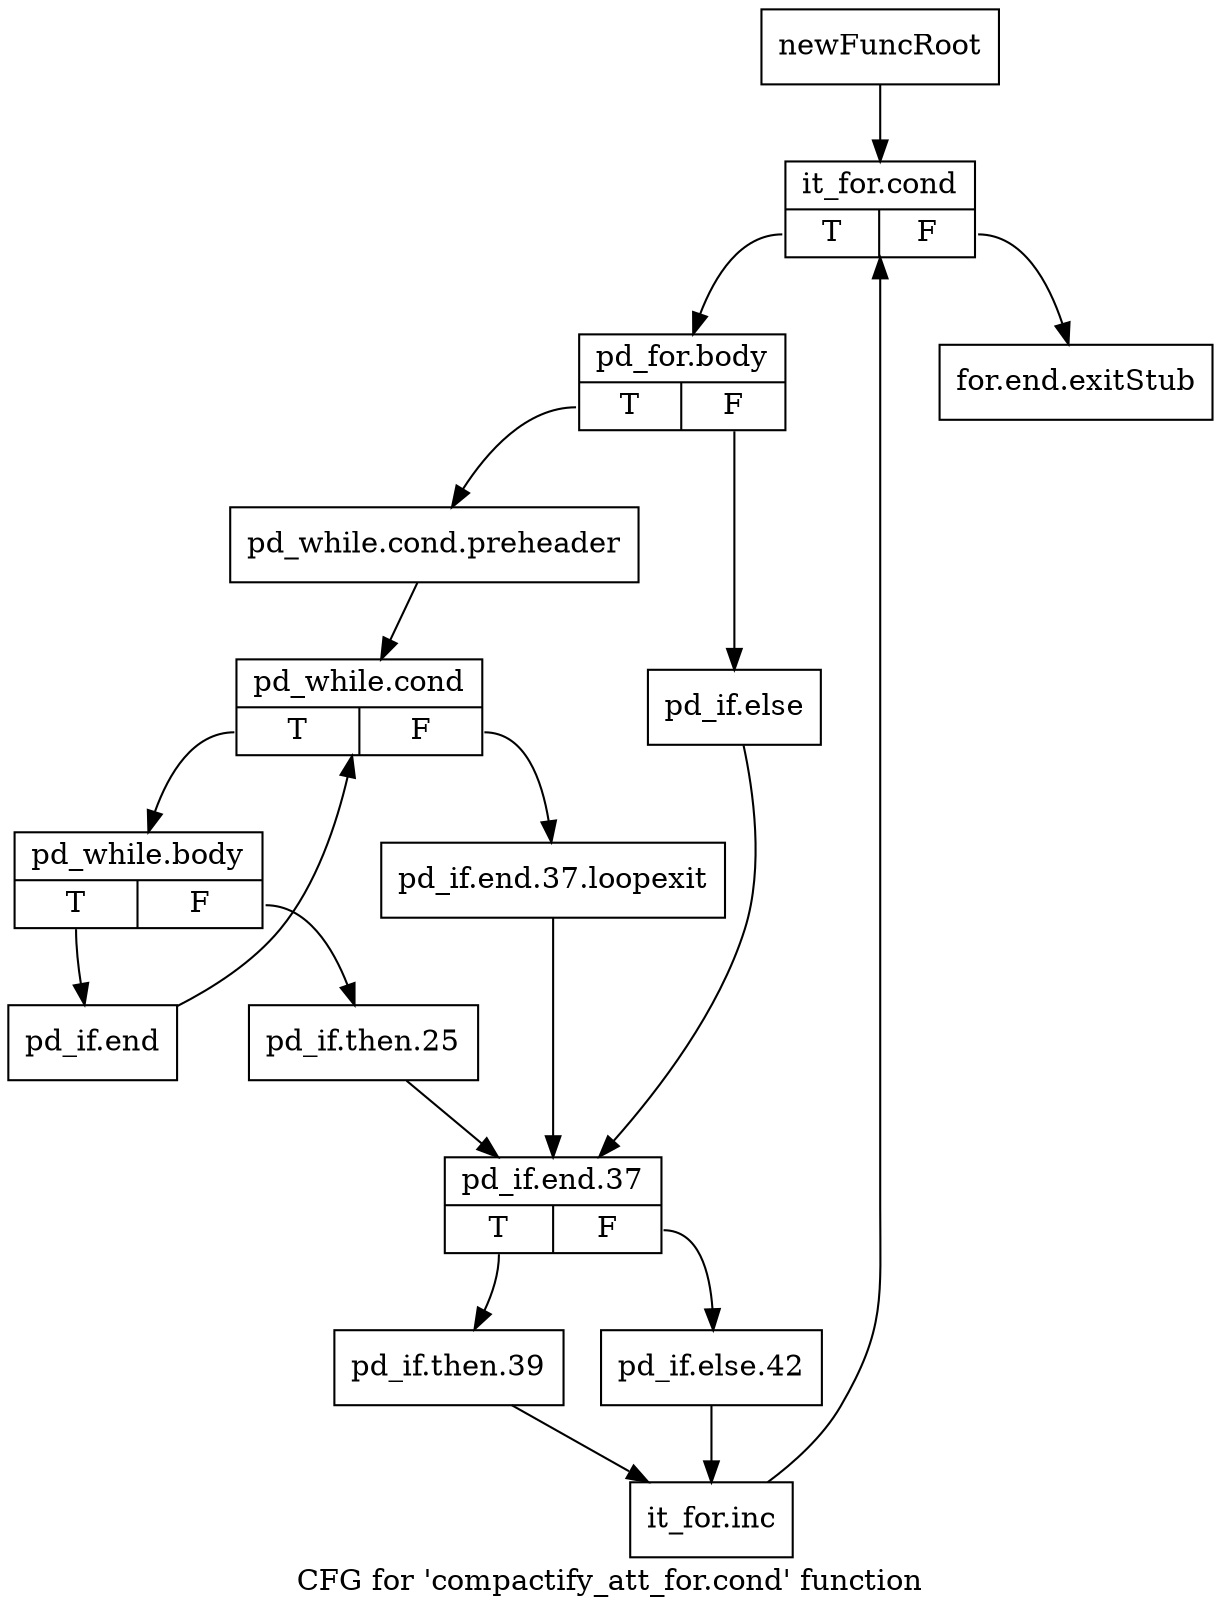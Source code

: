digraph "CFG for 'compactify_att_for.cond' function" {
	label="CFG for 'compactify_att_for.cond' function";

	Node0x48ad9a0 [shape=record,label="{newFuncRoot}"];
	Node0x48ad9a0 -> Node0x48ada40;
	Node0x48ad9f0 [shape=record,label="{for.end.exitStub}"];
	Node0x48ada40 [shape=record,label="{it_for.cond|{<s0>T|<s1>F}}"];
	Node0x48ada40:s0 -> Node0x48ada90;
	Node0x48ada40:s1 -> Node0x48ad9f0;
	Node0x48ada90 [shape=record,label="{pd_for.body|{<s0>T|<s1>F}}"];
	Node0x48ada90:s0 -> Node0x48adb30;
	Node0x48ada90:s1 -> Node0x48adae0;
	Node0x48adae0 [shape=record,label="{pd_if.else}"];
	Node0x48adae0 -> Node0x48adcc0;
	Node0x48adb30 [shape=record,label="{pd_while.cond.preheader}"];
	Node0x48adb30 -> Node0x48adb80;
	Node0x48adb80 [shape=record,label="{pd_while.cond|{<s0>T|<s1>F}}"];
	Node0x48adb80:s0 -> Node0x48adc20;
	Node0x48adb80:s1 -> Node0x48adbd0;
	Node0x48adbd0 [shape=record,label="{pd_if.end.37.loopexit}"];
	Node0x48adbd0 -> Node0x48adcc0;
	Node0x48adc20 [shape=record,label="{pd_while.body|{<s0>T|<s1>F}}"];
	Node0x48adc20:s0 -> Node0x48ade00;
	Node0x48adc20:s1 -> Node0x48adc70;
	Node0x48adc70 [shape=record,label="{pd_if.then.25}"];
	Node0x48adc70 -> Node0x48adcc0;
	Node0x48adcc0 [shape=record,label="{pd_if.end.37|{<s0>T|<s1>F}}"];
	Node0x48adcc0:s0 -> Node0x48add60;
	Node0x48adcc0:s1 -> Node0x48add10;
	Node0x48add10 [shape=record,label="{pd_if.else.42}"];
	Node0x48add10 -> Node0x48addb0;
	Node0x48add60 [shape=record,label="{pd_if.then.39}"];
	Node0x48add60 -> Node0x48addb0;
	Node0x48addb0 [shape=record,label="{it_for.inc}"];
	Node0x48addb0 -> Node0x48ada40;
	Node0x48ade00 [shape=record,label="{pd_if.end}"];
	Node0x48ade00 -> Node0x48adb80;
}
